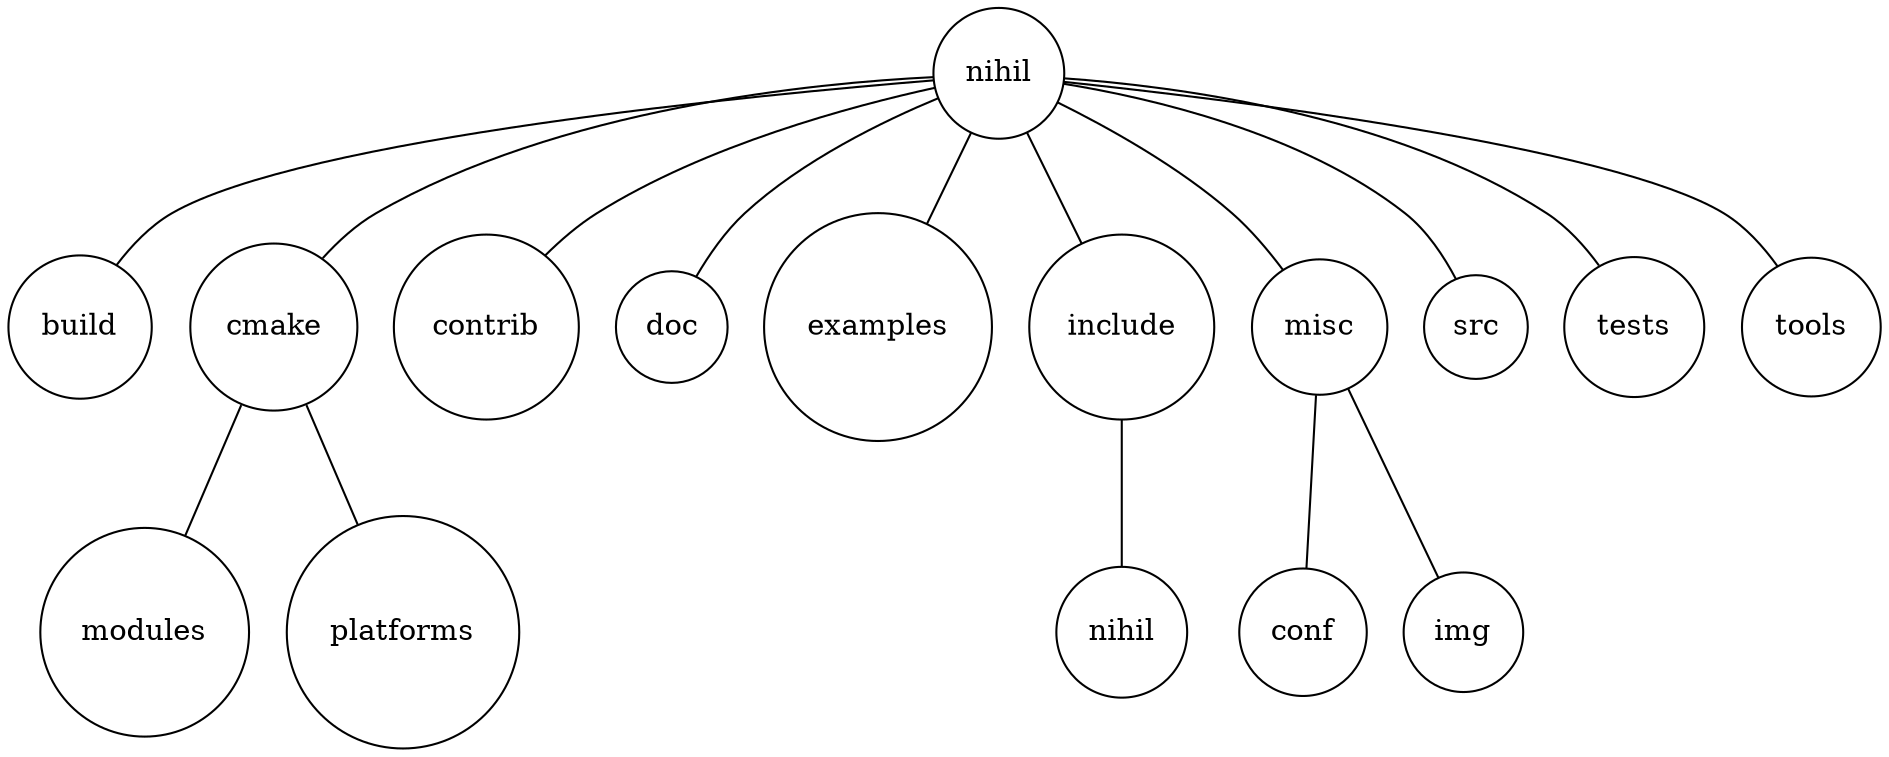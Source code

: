 graph {
    /* Level 1 Vertexes */
    root[label="nihil", shape="circle"];
    build[shape="circle"];
    cmake[shape="circle"];
    contrib[shape="circle"];
    doc[shape="circle"];
    examples[shape="circle"];
    include[shape="circle"];
    misc[shape="circle"];
    src[shape="circle"];
    tests[shape="circle"];
    tools[shape="circle"];

    /* Level 1 Edges */
    root -- build;
    root -- cmake;
    root -- contrib;
    root -- doc;
    root -- examples;
    root -- include;
    root -- misc;
    root -- src;
    root -- tests;
    root -- tools;

    /* Level 2 Vertexes */
    conf[shape="circle"];
    header[label="nihil", shape="circle"];
    img[shape="circle"];
    modules[shape="circle"];
    platforms[shape="circle"];

    /* Level 2 Edges */
    cmake -- modules;
    cmake -- platforms;
    include -- header;
    misc -- conf;
    misc -- img;
}
